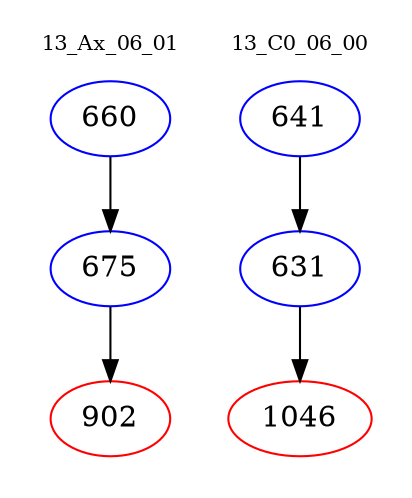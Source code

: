 digraph{
subgraph cluster_0 {
color = white
label = "13_Ax_06_01";
fontsize=10;
T0_660 [label="660", color="blue"]
T0_660 -> T0_675 [color="black"]
T0_675 [label="675", color="blue"]
T0_675 -> T0_902 [color="black"]
T0_902 [label="902", color="red"]
}
subgraph cluster_1 {
color = white
label = "13_C0_06_00";
fontsize=10;
T1_641 [label="641", color="blue"]
T1_641 -> T1_631 [color="black"]
T1_631 [label="631", color="blue"]
T1_631 -> T1_1046 [color="black"]
T1_1046 [label="1046", color="red"]
}
}
